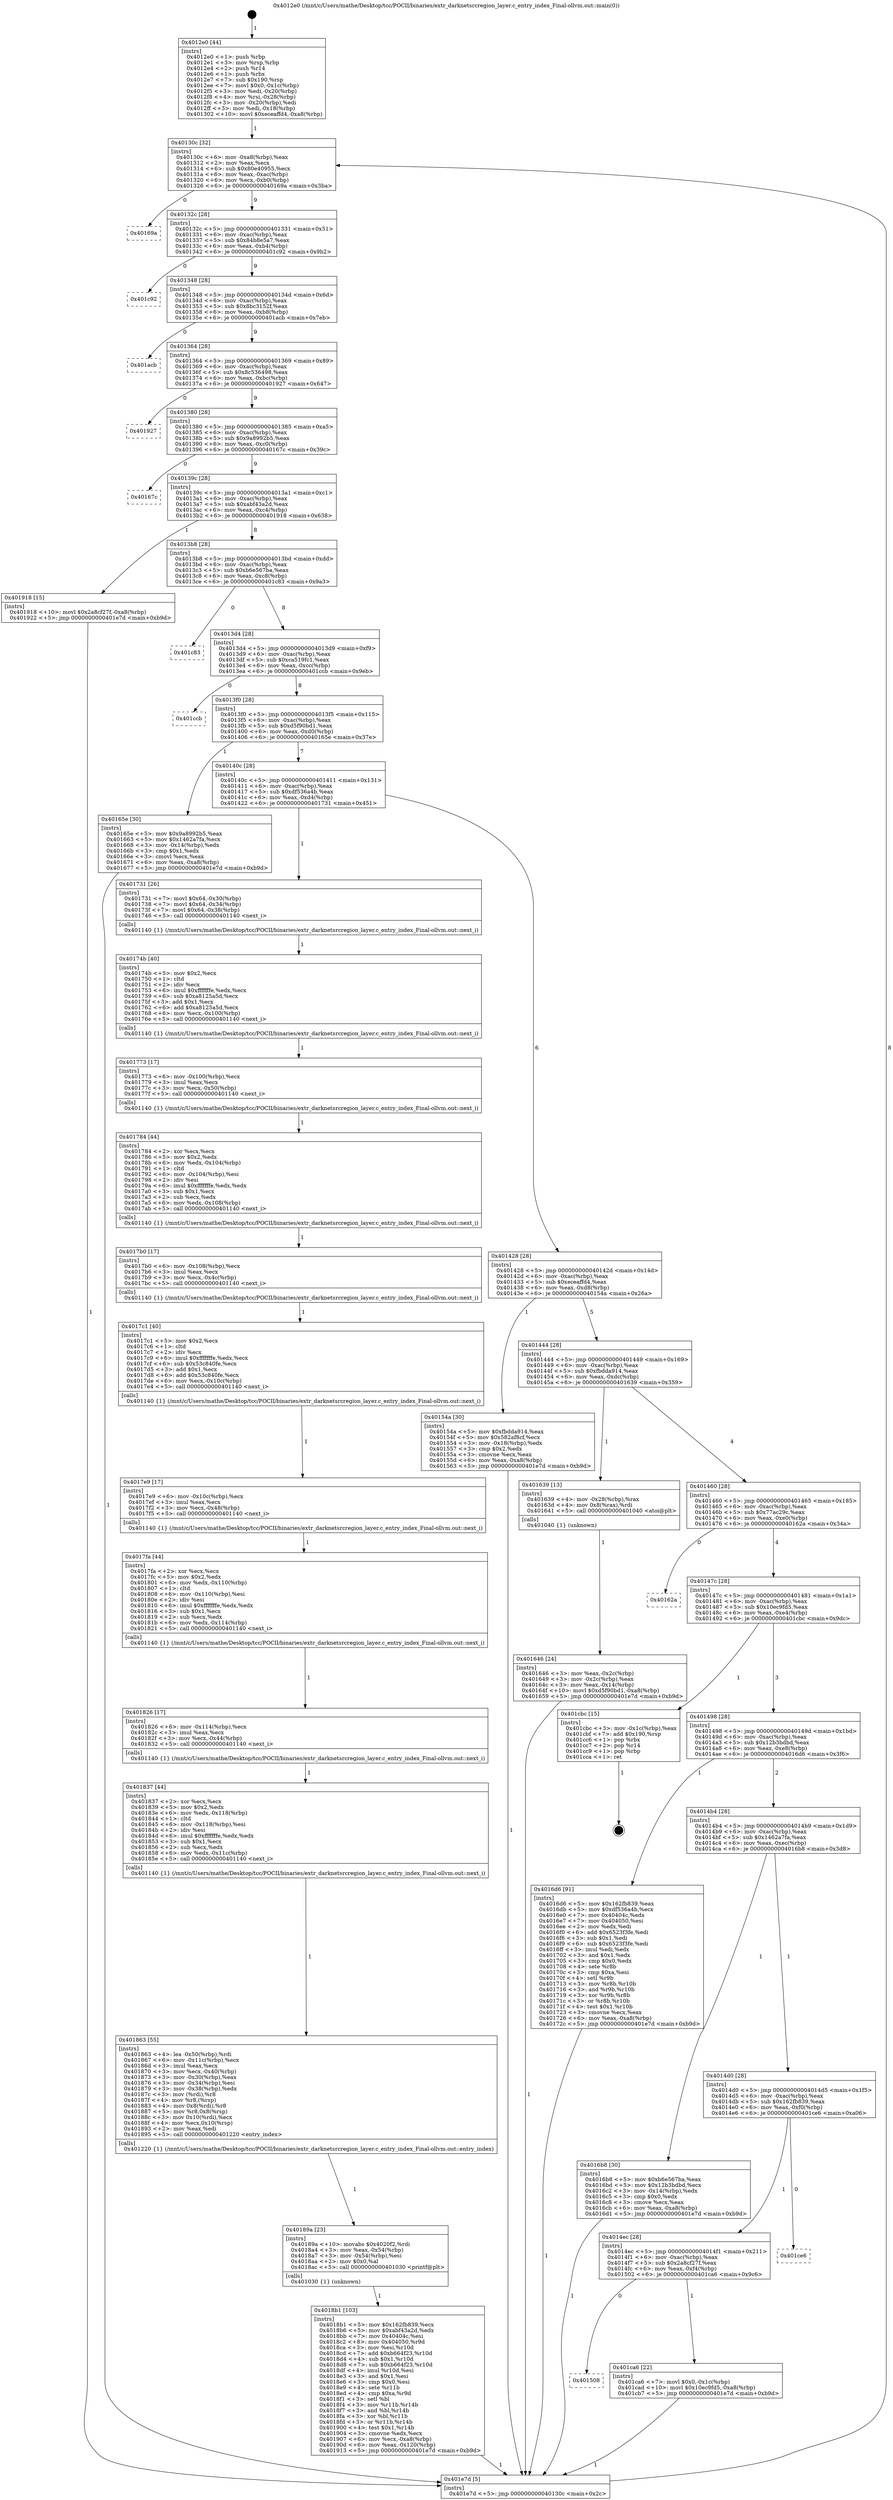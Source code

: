 digraph "0x4012e0" {
  label = "0x4012e0 (/mnt/c/Users/mathe/Desktop/tcc/POCII/binaries/extr_darknetsrcregion_layer.c_entry_index_Final-ollvm.out::main(0))"
  labelloc = "t"
  node[shape=record]

  Entry [label="",width=0.3,height=0.3,shape=circle,fillcolor=black,style=filled]
  "0x40130c" [label="{
     0x40130c [32]\l
     | [instrs]\l
     &nbsp;&nbsp;0x40130c \<+6\>: mov -0xa8(%rbp),%eax\l
     &nbsp;&nbsp;0x401312 \<+2\>: mov %eax,%ecx\l
     &nbsp;&nbsp;0x401314 \<+6\>: sub $0x80e40955,%ecx\l
     &nbsp;&nbsp;0x40131a \<+6\>: mov %eax,-0xac(%rbp)\l
     &nbsp;&nbsp;0x401320 \<+6\>: mov %ecx,-0xb0(%rbp)\l
     &nbsp;&nbsp;0x401326 \<+6\>: je 000000000040169a \<main+0x3ba\>\l
  }"]
  "0x40169a" [label="{
     0x40169a\l
  }", style=dashed]
  "0x40132c" [label="{
     0x40132c [28]\l
     | [instrs]\l
     &nbsp;&nbsp;0x40132c \<+5\>: jmp 0000000000401331 \<main+0x51\>\l
     &nbsp;&nbsp;0x401331 \<+6\>: mov -0xac(%rbp),%eax\l
     &nbsp;&nbsp;0x401337 \<+5\>: sub $0x84b8e5a7,%eax\l
     &nbsp;&nbsp;0x40133c \<+6\>: mov %eax,-0xb4(%rbp)\l
     &nbsp;&nbsp;0x401342 \<+6\>: je 0000000000401c92 \<main+0x9b2\>\l
  }"]
  Exit [label="",width=0.3,height=0.3,shape=circle,fillcolor=black,style=filled,peripheries=2]
  "0x401c92" [label="{
     0x401c92\l
  }", style=dashed]
  "0x401348" [label="{
     0x401348 [28]\l
     | [instrs]\l
     &nbsp;&nbsp;0x401348 \<+5\>: jmp 000000000040134d \<main+0x6d\>\l
     &nbsp;&nbsp;0x40134d \<+6\>: mov -0xac(%rbp),%eax\l
     &nbsp;&nbsp;0x401353 \<+5\>: sub $0x8bc3152f,%eax\l
     &nbsp;&nbsp;0x401358 \<+6\>: mov %eax,-0xb8(%rbp)\l
     &nbsp;&nbsp;0x40135e \<+6\>: je 0000000000401acb \<main+0x7eb\>\l
  }"]
  "0x401508" [label="{
     0x401508\l
  }", style=dashed]
  "0x401acb" [label="{
     0x401acb\l
  }", style=dashed]
  "0x401364" [label="{
     0x401364 [28]\l
     | [instrs]\l
     &nbsp;&nbsp;0x401364 \<+5\>: jmp 0000000000401369 \<main+0x89\>\l
     &nbsp;&nbsp;0x401369 \<+6\>: mov -0xac(%rbp),%eax\l
     &nbsp;&nbsp;0x40136f \<+5\>: sub $0x8c536498,%eax\l
     &nbsp;&nbsp;0x401374 \<+6\>: mov %eax,-0xbc(%rbp)\l
     &nbsp;&nbsp;0x40137a \<+6\>: je 0000000000401927 \<main+0x647\>\l
  }"]
  "0x401ca6" [label="{
     0x401ca6 [22]\l
     | [instrs]\l
     &nbsp;&nbsp;0x401ca6 \<+7\>: movl $0x0,-0x1c(%rbp)\l
     &nbsp;&nbsp;0x401cad \<+10\>: movl $0x10ec9fd5,-0xa8(%rbp)\l
     &nbsp;&nbsp;0x401cb7 \<+5\>: jmp 0000000000401e7d \<main+0xb9d\>\l
  }"]
  "0x401927" [label="{
     0x401927\l
  }", style=dashed]
  "0x401380" [label="{
     0x401380 [28]\l
     | [instrs]\l
     &nbsp;&nbsp;0x401380 \<+5\>: jmp 0000000000401385 \<main+0xa5\>\l
     &nbsp;&nbsp;0x401385 \<+6\>: mov -0xac(%rbp),%eax\l
     &nbsp;&nbsp;0x40138b \<+5\>: sub $0x9a8992b5,%eax\l
     &nbsp;&nbsp;0x401390 \<+6\>: mov %eax,-0xc0(%rbp)\l
     &nbsp;&nbsp;0x401396 \<+6\>: je 000000000040167c \<main+0x39c\>\l
  }"]
  "0x4014ec" [label="{
     0x4014ec [28]\l
     | [instrs]\l
     &nbsp;&nbsp;0x4014ec \<+5\>: jmp 00000000004014f1 \<main+0x211\>\l
     &nbsp;&nbsp;0x4014f1 \<+6\>: mov -0xac(%rbp),%eax\l
     &nbsp;&nbsp;0x4014f7 \<+5\>: sub $0x2a8cf27f,%eax\l
     &nbsp;&nbsp;0x4014fc \<+6\>: mov %eax,-0xf4(%rbp)\l
     &nbsp;&nbsp;0x401502 \<+6\>: je 0000000000401ca6 \<main+0x9c6\>\l
  }"]
  "0x40167c" [label="{
     0x40167c\l
  }", style=dashed]
  "0x40139c" [label="{
     0x40139c [28]\l
     | [instrs]\l
     &nbsp;&nbsp;0x40139c \<+5\>: jmp 00000000004013a1 \<main+0xc1\>\l
     &nbsp;&nbsp;0x4013a1 \<+6\>: mov -0xac(%rbp),%eax\l
     &nbsp;&nbsp;0x4013a7 \<+5\>: sub $0xabf43a2d,%eax\l
     &nbsp;&nbsp;0x4013ac \<+6\>: mov %eax,-0xc4(%rbp)\l
     &nbsp;&nbsp;0x4013b2 \<+6\>: je 0000000000401918 \<main+0x638\>\l
  }"]
  "0x401ce6" [label="{
     0x401ce6\l
  }", style=dashed]
  "0x401918" [label="{
     0x401918 [15]\l
     | [instrs]\l
     &nbsp;&nbsp;0x401918 \<+10\>: movl $0x2a8cf27f,-0xa8(%rbp)\l
     &nbsp;&nbsp;0x401922 \<+5\>: jmp 0000000000401e7d \<main+0xb9d\>\l
  }"]
  "0x4013b8" [label="{
     0x4013b8 [28]\l
     | [instrs]\l
     &nbsp;&nbsp;0x4013b8 \<+5\>: jmp 00000000004013bd \<main+0xdd\>\l
     &nbsp;&nbsp;0x4013bd \<+6\>: mov -0xac(%rbp),%eax\l
     &nbsp;&nbsp;0x4013c3 \<+5\>: sub $0xb6e567ba,%eax\l
     &nbsp;&nbsp;0x4013c8 \<+6\>: mov %eax,-0xc8(%rbp)\l
     &nbsp;&nbsp;0x4013ce \<+6\>: je 0000000000401c83 \<main+0x9a3\>\l
  }"]
  "0x4018b1" [label="{
     0x4018b1 [103]\l
     | [instrs]\l
     &nbsp;&nbsp;0x4018b1 \<+5\>: mov $0x162fb839,%ecx\l
     &nbsp;&nbsp;0x4018b6 \<+5\>: mov $0xabf43a2d,%edx\l
     &nbsp;&nbsp;0x4018bb \<+7\>: mov 0x40404c,%esi\l
     &nbsp;&nbsp;0x4018c2 \<+8\>: mov 0x404050,%r9d\l
     &nbsp;&nbsp;0x4018ca \<+3\>: mov %esi,%r10d\l
     &nbsp;&nbsp;0x4018cd \<+7\>: add $0xb664f23,%r10d\l
     &nbsp;&nbsp;0x4018d4 \<+4\>: sub $0x1,%r10d\l
     &nbsp;&nbsp;0x4018d8 \<+7\>: sub $0xb664f23,%r10d\l
     &nbsp;&nbsp;0x4018df \<+4\>: imul %r10d,%esi\l
     &nbsp;&nbsp;0x4018e3 \<+3\>: and $0x1,%esi\l
     &nbsp;&nbsp;0x4018e6 \<+3\>: cmp $0x0,%esi\l
     &nbsp;&nbsp;0x4018e9 \<+4\>: sete %r11b\l
     &nbsp;&nbsp;0x4018ed \<+4\>: cmp $0xa,%r9d\l
     &nbsp;&nbsp;0x4018f1 \<+3\>: setl %bl\l
     &nbsp;&nbsp;0x4018f4 \<+3\>: mov %r11b,%r14b\l
     &nbsp;&nbsp;0x4018f7 \<+3\>: and %bl,%r14b\l
     &nbsp;&nbsp;0x4018fa \<+3\>: xor %bl,%r11b\l
     &nbsp;&nbsp;0x4018fd \<+3\>: or %r11b,%r14b\l
     &nbsp;&nbsp;0x401900 \<+4\>: test $0x1,%r14b\l
     &nbsp;&nbsp;0x401904 \<+3\>: cmovne %edx,%ecx\l
     &nbsp;&nbsp;0x401907 \<+6\>: mov %ecx,-0xa8(%rbp)\l
     &nbsp;&nbsp;0x40190d \<+6\>: mov %eax,-0x120(%rbp)\l
     &nbsp;&nbsp;0x401913 \<+5\>: jmp 0000000000401e7d \<main+0xb9d\>\l
  }"]
  "0x401c83" [label="{
     0x401c83\l
  }", style=dashed]
  "0x4013d4" [label="{
     0x4013d4 [28]\l
     | [instrs]\l
     &nbsp;&nbsp;0x4013d4 \<+5\>: jmp 00000000004013d9 \<main+0xf9\>\l
     &nbsp;&nbsp;0x4013d9 \<+6\>: mov -0xac(%rbp),%eax\l
     &nbsp;&nbsp;0x4013df \<+5\>: sub $0xca519fc1,%eax\l
     &nbsp;&nbsp;0x4013e4 \<+6\>: mov %eax,-0xcc(%rbp)\l
     &nbsp;&nbsp;0x4013ea \<+6\>: je 0000000000401ccb \<main+0x9eb\>\l
  }"]
  "0x40189a" [label="{
     0x40189a [23]\l
     | [instrs]\l
     &nbsp;&nbsp;0x40189a \<+10\>: movabs $0x4020f2,%rdi\l
     &nbsp;&nbsp;0x4018a4 \<+3\>: mov %eax,-0x54(%rbp)\l
     &nbsp;&nbsp;0x4018a7 \<+3\>: mov -0x54(%rbp),%esi\l
     &nbsp;&nbsp;0x4018aa \<+2\>: mov $0x0,%al\l
     &nbsp;&nbsp;0x4018ac \<+5\>: call 0000000000401030 \<printf@plt\>\l
     | [calls]\l
     &nbsp;&nbsp;0x401030 \{1\} (unknown)\l
  }"]
  "0x401ccb" [label="{
     0x401ccb\l
  }", style=dashed]
  "0x4013f0" [label="{
     0x4013f0 [28]\l
     | [instrs]\l
     &nbsp;&nbsp;0x4013f0 \<+5\>: jmp 00000000004013f5 \<main+0x115\>\l
     &nbsp;&nbsp;0x4013f5 \<+6\>: mov -0xac(%rbp),%eax\l
     &nbsp;&nbsp;0x4013fb \<+5\>: sub $0xd5f90bd1,%eax\l
     &nbsp;&nbsp;0x401400 \<+6\>: mov %eax,-0xd0(%rbp)\l
     &nbsp;&nbsp;0x401406 \<+6\>: je 000000000040165e \<main+0x37e\>\l
  }"]
  "0x401863" [label="{
     0x401863 [55]\l
     | [instrs]\l
     &nbsp;&nbsp;0x401863 \<+4\>: lea -0x50(%rbp),%rdi\l
     &nbsp;&nbsp;0x401867 \<+6\>: mov -0x11c(%rbp),%ecx\l
     &nbsp;&nbsp;0x40186d \<+3\>: imul %eax,%ecx\l
     &nbsp;&nbsp;0x401870 \<+3\>: mov %ecx,-0x40(%rbp)\l
     &nbsp;&nbsp;0x401873 \<+3\>: mov -0x30(%rbp),%eax\l
     &nbsp;&nbsp;0x401876 \<+3\>: mov -0x34(%rbp),%esi\l
     &nbsp;&nbsp;0x401879 \<+3\>: mov -0x38(%rbp),%edx\l
     &nbsp;&nbsp;0x40187c \<+3\>: mov (%rdi),%r8\l
     &nbsp;&nbsp;0x40187f \<+4\>: mov %r8,(%rsp)\l
     &nbsp;&nbsp;0x401883 \<+4\>: mov 0x8(%rdi),%r8\l
     &nbsp;&nbsp;0x401887 \<+5\>: mov %r8,0x8(%rsp)\l
     &nbsp;&nbsp;0x40188c \<+3\>: mov 0x10(%rdi),%ecx\l
     &nbsp;&nbsp;0x40188f \<+4\>: mov %ecx,0x10(%rsp)\l
     &nbsp;&nbsp;0x401893 \<+2\>: mov %eax,%edi\l
     &nbsp;&nbsp;0x401895 \<+5\>: call 0000000000401220 \<entry_index\>\l
     | [calls]\l
     &nbsp;&nbsp;0x401220 \{1\} (/mnt/c/Users/mathe/Desktop/tcc/POCII/binaries/extr_darknetsrcregion_layer.c_entry_index_Final-ollvm.out::entry_index)\l
  }"]
  "0x40165e" [label="{
     0x40165e [30]\l
     | [instrs]\l
     &nbsp;&nbsp;0x40165e \<+5\>: mov $0x9a8992b5,%eax\l
     &nbsp;&nbsp;0x401663 \<+5\>: mov $0x1462a7fa,%ecx\l
     &nbsp;&nbsp;0x401668 \<+3\>: mov -0x14(%rbp),%edx\l
     &nbsp;&nbsp;0x40166b \<+3\>: cmp $0x1,%edx\l
     &nbsp;&nbsp;0x40166e \<+3\>: cmovl %ecx,%eax\l
     &nbsp;&nbsp;0x401671 \<+6\>: mov %eax,-0xa8(%rbp)\l
     &nbsp;&nbsp;0x401677 \<+5\>: jmp 0000000000401e7d \<main+0xb9d\>\l
  }"]
  "0x40140c" [label="{
     0x40140c [28]\l
     | [instrs]\l
     &nbsp;&nbsp;0x40140c \<+5\>: jmp 0000000000401411 \<main+0x131\>\l
     &nbsp;&nbsp;0x401411 \<+6\>: mov -0xac(%rbp),%eax\l
     &nbsp;&nbsp;0x401417 \<+5\>: sub $0xdf536a4b,%eax\l
     &nbsp;&nbsp;0x40141c \<+6\>: mov %eax,-0xd4(%rbp)\l
     &nbsp;&nbsp;0x401422 \<+6\>: je 0000000000401731 \<main+0x451\>\l
  }"]
  "0x401837" [label="{
     0x401837 [44]\l
     | [instrs]\l
     &nbsp;&nbsp;0x401837 \<+2\>: xor %ecx,%ecx\l
     &nbsp;&nbsp;0x401839 \<+5\>: mov $0x2,%edx\l
     &nbsp;&nbsp;0x40183e \<+6\>: mov %edx,-0x118(%rbp)\l
     &nbsp;&nbsp;0x401844 \<+1\>: cltd\l
     &nbsp;&nbsp;0x401845 \<+6\>: mov -0x118(%rbp),%esi\l
     &nbsp;&nbsp;0x40184b \<+2\>: idiv %esi\l
     &nbsp;&nbsp;0x40184d \<+6\>: imul $0xfffffffe,%edx,%edx\l
     &nbsp;&nbsp;0x401853 \<+3\>: sub $0x1,%ecx\l
     &nbsp;&nbsp;0x401856 \<+2\>: sub %ecx,%edx\l
     &nbsp;&nbsp;0x401858 \<+6\>: mov %edx,-0x11c(%rbp)\l
     &nbsp;&nbsp;0x40185e \<+5\>: call 0000000000401140 \<next_i\>\l
     | [calls]\l
     &nbsp;&nbsp;0x401140 \{1\} (/mnt/c/Users/mathe/Desktop/tcc/POCII/binaries/extr_darknetsrcregion_layer.c_entry_index_Final-ollvm.out::next_i)\l
  }"]
  "0x401731" [label="{
     0x401731 [26]\l
     | [instrs]\l
     &nbsp;&nbsp;0x401731 \<+7\>: movl $0x64,-0x30(%rbp)\l
     &nbsp;&nbsp;0x401738 \<+7\>: movl $0x64,-0x34(%rbp)\l
     &nbsp;&nbsp;0x40173f \<+7\>: movl $0x64,-0x38(%rbp)\l
     &nbsp;&nbsp;0x401746 \<+5\>: call 0000000000401140 \<next_i\>\l
     | [calls]\l
     &nbsp;&nbsp;0x401140 \{1\} (/mnt/c/Users/mathe/Desktop/tcc/POCII/binaries/extr_darknetsrcregion_layer.c_entry_index_Final-ollvm.out::next_i)\l
  }"]
  "0x401428" [label="{
     0x401428 [28]\l
     | [instrs]\l
     &nbsp;&nbsp;0x401428 \<+5\>: jmp 000000000040142d \<main+0x14d\>\l
     &nbsp;&nbsp;0x40142d \<+6\>: mov -0xac(%rbp),%eax\l
     &nbsp;&nbsp;0x401433 \<+5\>: sub $0xeceaffd4,%eax\l
     &nbsp;&nbsp;0x401438 \<+6\>: mov %eax,-0xd8(%rbp)\l
     &nbsp;&nbsp;0x40143e \<+6\>: je 000000000040154a \<main+0x26a\>\l
  }"]
  "0x401826" [label="{
     0x401826 [17]\l
     | [instrs]\l
     &nbsp;&nbsp;0x401826 \<+6\>: mov -0x114(%rbp),%ecx\l
     &nbsp;&nbsp;0x40182c \<+3\>: imul %eax,%ecx\l
     &nbsp;&nbsp;0x40182f \<+3\>: mov %ecx,-0x44(%rbp)\l
     &nbsp;&nbsp;0x401832 \<+5\>: call 0000000000401140 \<next_i\>\l
     | [calls]\l
     &nbsp;&nbsp;0x401140 \{1\} (/mnt/c/Users/mathe/Desktop/tcc/POCII/binaries/extr_darknetsrcregion_layer.c_entry_index_Final-ollvm.out::next_i)\l
  }"]
  "0x40154a" [label="{
     0x40154a [30]\l
     | [instrs]\l
     &nbsp;&nbsp;0x40154a \<+5\>: mov $0xfbdda914,%eax\l
     &nbsp;&nbsp;0x40154f \<+5\>: mov $0x582af8cf,%ecx\l
     &nbsp;&nbsp;0x401554 \<+3\>: mov -0x18(%rbp),%edx\l
     &nbsp;&nbsp;0x401557 \<+3\>: cmp $0x2,%edx\l
     &nbsp;&nbsp;0x40155a \<+3\>: cmovne %ecx,%eax\l
     &nbsp;&nbsp;0x40155d \<+6\>: mov %eax,-0xa8(%rbp)\l
     &nbsp;&nbsp;0x401563 \<+5\>: jmp 0000000000401e7d \<main+0xb9d\>\l
  }"]
  "0x401444" [label="{
     0x401444 [28]\l
     | [instrs]\l
     &nbsp;&nbsp;0x401444 \<+5\>: jmp 0000000000401449 \<main+0x169\>\l
     &nbsp;&nbsp;0x401449 \<+6\>: mov -0xac(%rbp),%eax\l
     &nbsp;&nbsp;0x40144f \<+5\>: sub $0xfbdda914,%eax\l
     &nbsp;&nbsp;0x401454 \<+6\>: mov %eax,-0xdc(%rbp)\l
     &nbsp;&nbsp;0x40145a \<+6\>: je 0000000000401639 \<main+0x359\>\l
  }"]
  "0x401e7d" [label="{
     0x401e7d [5]\l
     | [instrs]\l
     &nbsp;&nbsp;0x401e7d \<+5\>: jmp 000000000040130c \<main+0x2c\>\l
  }"]
  "0x4012e0" [label="{
     0x4012e0 [44]\l
     | [instrs]\l
     &nbsp;&nbsp;0x4012e0 \<+1\>: push %rbp\l
     &nbsp;&nbsp;0x4012e1 \<+3\>: mov %rsp,%rbp\l
     &nbsp;&nbsp;0x4012e4 \<+2\>: push %r14\l
     &nbsp;&nbsp;0x4012e6 \<+1\>: push %rbx\l
     &nbsp;&nbsp;0x4012e7 \<+7\>: sub $0x190,%rsp\l
     &nbsp;&nbsp;0x4012ee \<+7\>: movl $0x0,-0x1c(%rbp)\l
     &nbsp;&nbsp;0x4012f5 \<+3\>: mov %edi,-0x20(%rbp)\l
     &nbsp;&nbsp;0x4012f8 \<+4\>: mov %rsi,-0x28(%rbp)\l
     &nbsp;&nbsp;0x4012fc \<+3\>: mov -0x20(%rbp),%edi\l
     &nbsp;&nbsp;0x4012ff \<+3\>: mov %edi,-0x18(%rbp)\l
     &nbsp;&nbsp;0x401302 \<+10\>: movl $0xeceaffd4,-0xa8(%rbp)\l
  }"]
  "0x4017fa" [label="{
     0x4017fa [44]\l
     | [instrs]\l
     &nbsp;&nbsp;0x4017fa \<+2\>: xor %ecx,%ecx\l
     &nbsp;&nbsp;0x4017fc \<+5\>: mov $0x2,%edx\l
     &nbsp;&nbsp;0x401801 \<+6\>: mov %edx,-0x110(%rbp)\l
     &nbsp;&nbsp;0x401807 \<+1\>: cltd\l
     &nbsp;&nbsp;0x401808 \<+6\>: mov -0x110(%rbp),%esi\l
     &nbsp;&nbsp;0x40180e \<+2\>: idiv %esi\l
     &nbsp;&nbsp;0x401810 \<+6\>: imul $0xfffffffe,%edx,%edx\l
     &nbsp;&nbsp;0x401816 \<+3\>: sub $0x1,%ecx\l
     &nbsp;&nbsp;0x401819 \<+2\>: sub %ecx,%edx\l
     &nbsp;&nbsp;0x40181b \<+6\>: mov %edx,-0x114(%rbp)\l
     &nbsp;&nbsp;0x401821 \<+5\>: call 0000000000401140 \<next_i\>\l
     | [calls]\l
     &nbsp;&nbsp;0x401140 \{1\} (/mnt/c/Users/mathe/Desktop/tcc/POCII/binaries/extr_darknetsrcregion_layer.c_entry_index_Final-ollvm.out::next_i)\l
  }"]
  "0x401639" [label="{
     0x401639 [13]\l
     | [instrs]\l
     &nbsp;&nbsp;0x401639 \<+4\>: mov -0x28(%rbp),%rax\l
     &nbsp;&nbsp;0x40163d \<+4\>: mov 0x8(%rax),%rdi\l
     &nbsp;&nbsp;0x401641 \<+5\>: call 0000000000401040 \<atoi@plt\>\l
     | [calls]\l
     &nbsp;&nbsp;0x401040 \{1\} (unknown)\l
  }"]
  "0x401460" [label="{
     0x401460 [28]\l
     | [instrs]\l
     &nbsp;&nbsp;0x401460 \<+5\>: jmp 0000000000401465 \<main+0x185\>\l
     &nbsp;&nbsp;0x401465 \<+6\>: mov -0xac(%rbp),%eax\l
     &nbsp;&nbsp;0x40146b \<+5\>: sub $0x77ac29c,%eax\l
     &nbsp;&nbsp;0x401470 \<+6\>: mov %eax,-0xe0(%rbp)\l
     &nbsp;&nbsp;0x401476 \<+6\>: je 000000000040162a \<main+0x34a\>\l
  }"]
  "0x401646" [label="{
     0x401646 [24]\l
     | [instrs]\l
     &nbsp;&nbsp;0x401646 \<+3\>: mov %eax,-0x2c(%rbp)\l
     &nbsp;&nbsp;0x401649 \<+3\>: mov -0x2c(%rbp),%eax\l
     &nbsp;&nbsp;0x40164c \<+3\>: mov %eax,-0x14(%rbp)\l
     &nbsp;&nbsp;0x40164f \<+10\>: movl $0xd5f90bd1,-0xa8(%rbp)\l
     &nbsp;&nbsp;0x401659 \<+5\>: jmp 0000000000401e7d \<main+0xb9d\>\l
  }"]
  "0x4017e9" [label="{
     0x4017e9 [17]\l
     | [instrs]\l
     &nbsp;&nbsp;0x4017e9 \<+6\>: mov -0x10c(%rbp),%ecx\l
     &nbsp;&nbsp;0x4017ef \<+3\>: imul %eax,%ecx\l
     &nbsp;&nbsp;0x4017f2 \<+3\>: mov %ecx,-0x48(%rbp)\l
     &nbsp;&nbsp;0x4017f5 \<+5\>: call 0000000000401140 \<next_i\>\l
     | [calls]\l
     &nbsp;&nbsp;0x401140 \{1\} (/mnt/c/Users/mathe/Desktop/tcc/POCII/binaries/extr_darknetsrcregion_layer.c_entry_index_Final-ollvm.out::next_i)\l
  }"]
  "0x40162a" [label="{
     0x40162a\l
  }", style=dashed]
  "0x40147c" [label="{
     0x40147c [28]\l
     | [instrs]\l
     &nbsp;&nbsp;0x40147c \<+5\>: jmp 0000000000401481 \<main+0x1a1\>\l
     &nbsp;&nbsp;0x401481 \<+6\>: mov -0xac(%rbp),%eax\l
     &nbsp;&nbsp;0x401487 \<+5\>: sub $0x10ec9fd5,%eax\l
     &nbsp;&nbsp;0x40148c \<+6\>: mov %eax,-0xe4(%rbp)\l
     &nbsp;&nbsp;0x401492 \<+6\>: je 0000000000401cbc \<main+0x9dc\>\l
  }"]
  "0x4017c1" [label="{
     0x4017c1 [40]\l
     | [instrs]\l
     &nbsp;&nbsp;0x4017c1 \<+5\>: mov $0x2,%ecx\l
     &nbsp;&nbsp;0x4017c6 \<+1\>: cltd\l
     &nbsp;&nbsp;0x4017c7 \<+2\>: idiv %ecx\l
     &nbsp;&nbsp;0x4017c9 \<+6\>: imul $0xfffffffe,%edx,%ecx\l
     &nbsp;&nbsp;0x4017cf \<+6\>: sub $0x53c840fe,%ecx\l
     &nbsp;&nbsp;0x4017d5 \<+3\>: add $0x1,%ecx\l
     &nbsp;&nbsp;0x4017d8 \<+6\>: add $0x53c840fe,%ecx\l
     &nbsp;&nbsp;0x4017de \<+6\>: mov %ecx,-0x10c(%rbp)\l
     &nbsp;&nbsp;0x4017e4 \<+5\>: call 0000000000401140 \<next_i\>\l
     | [calls]\l
     &nbsp;&nbsp;0x401140 \{1\} (/mnt/c/Users/mathe/Desktop/tcc/POCII/binaries/extr_darknetsrcregion_layer.c_entry_index_Final-ollvm.out::next_i)\l
  }"]
  "0x401cbc" [label="{
     0x401cbc [15]\l
     | [instrs]\l
     &nbsp;&nbsp;0x401cbc \<+3\>: mov -0x1c(%rbp),%eax\l
     &nbsp;&nbsp;0x401cbf \<+7\>: add $0x190,%rsp\l
     &nbsp;&nbsp;0x401cc6 \<+1\>: pop %rbx\l
     &nbsp;&nbsp;0x401cc7 \<+2\>: pop %r14\l
     &nbsp;&nbsp;0x401cc9 \<+1\>: pop %rbp\l
     &nbsp;&nbsp;0x401cca \<+1\>: ret\l
  }"]
  "0x401498" [label="{
     0x401498 [28]\l
     | [instrs]\l
     &nbsp;&nbsp;0x401498 \<+5\>: jmp 000000000040149d \<main+0x1bd\>\l
     &nbsp;&nbsp;0x40149d \<+6\>: mov -0xac(%rbp),%eax\l
     &nbsp;&nbsp;0x4014a3 \<+5\>: sub $0x12b3bdbd,%eax\l
     &nbsp;&nbsp;0x4014a8 \<+6\>: mov %eax,-0xe8(%rbp)\l
     &nbsp;&nbsp;0x4014ae \<+6\>: je 00000000004016d6 \<main+0x3f6\>\l
  }"]
  "0x4017b0" [label="{
     0x4017b0 [17]\l
     | [instrs]\l
     &nbsp;&nbsp;0x4017b0 \<+6\>: mov -0x108(%rbp),%ecx\l
     &nbsp;&nbsp;0x4017b6 \<+3\>: imul %eax,%ecx\l
     &nbsp;&nbsp;0x4017b9 \<+3\>: mov %ecx,-0x4c(%rbp)\l
     &nbsp;&nbsp;0x4017bc \<+5\>: call 0000000000401140 \<next_i\>\l
     | [calls]\l
     &nbsp;&nbsp;0x401140 \{1\} (/mnt/c/Users/mathe/Desktop/tcc/POCII/binaries/extr_darknetsrcregion_layer.c_entry_index_Final-ollvm.out::next_i)\l
  }"]
  "0x4016d6" [label="{
     0x4016d6 [91]\l
     | [instrs]\l
     &nbsp;&nbsp;0x4016d6 \<+5\>: mov $0x162fb839,%eax\l
     &nbsp;&nbsp;0x4016db \<+5\>: mov $0xdf536a4b,%ecx\l
     &nbsp;&nbsp;0x4016e0 \<+7\>: mov 0x40404c,%edx\l
     &nbsp;&nbsp;0x4016e7 \<+7\>: mov 0x404050,%esi\l
     &nbsp;&nbsp;0x4016ee \<+2\>: mov %edx,%edi\l
     &nbsp;&nbsp;0x4016f0 \<+6\>: add $0x6523f3fe,%edi\l
     &nbsp;&nbsp;0x4016f6 \<+3\>: sub $0x1,%edi\l
     &nbsp;&nbsp;0x4016f9 \<+6\>: sub $0x6523f3fe,%edi\l
     &nbsp;&nbsp;0x4016ff \<+3\>: imul %edi,%edx\l
     &nbsp;&nbsp;0x401702 \<+3\>: and $0x1,%edx\l
     &nbsp;&nbsp;0x401705 \<+3\>: cmp $0x0,%edx\l
     &nbsp;&nbsp;0x401708 \<+4\>: sete %r8b\l
     &nbsp;&nbsp;0x40170c \<+3\>: cmp $0xa,%esi\l
     &nbsp;&nbsp;0x40170f \<+4\>: setl %r9b\l
     &nbsp;&nbsp;0x401713 \<+3\>: mov %r8b,%r10b\l
     &nbsp;&nbsp;0x401716 \<+3\>: and %r9b,%r10b\l
     &nbsp;&nbsp;0x401719 \<+3\>: xor %r9b,%r8b\l
     &nbsp;&nbsp;0x40171c \<+3\>: or %r8b,%r10b\l
     &nbsp;&nbsp;0x40171f \<+4\>: test $0x1,%r10b\l
     &nbsp;&nbsp;0x401723 \<+3\>: cmovne %ecx,%eax\l
     &nbsp;&nbsp;0x401726 \<+6\>: mov %eax,-0xa8(%rbp)\l
     &nbsp;&nbsp;0x40172c \<+5\>: jmp 0000000000401e7d \<main+0xb9d\>\l
  }"]
  "0x4014b4" [label="{
     0x4014b4 [28]\l
     | [instrs]\l
     &nbsp;&nbsp;0x4014b4 \<+5\>: jmp 00000000004014b9 \<main+0x1d9\>\l
     &nbsp;&nbsp;0x4014b9 \<+6\>: mov -0xac(%rbp),%eax\l
     &nbsp;&nbsp;0x4014bf \<+5\>: sub $0x1462a7fa,%eax\l
     &nbsp;&nbsp;0x4014c4 \<+6\>: mov %eax,-0xec(%rbp)\l
     &nbsp;&nbsp;0x4014ca \<+6\>: je 00000000004016b8 \<main+0x3d8\>\l
  }"]
  "0x401784" [label="{
     0x401784 [44]\l
     | [instrs]\l
     &nbsp;&nbsp;0x401784 \<+2\>: xor %ecx,%ecx\l
     &nbsp;&nbsp;0x401786 \<+5\>: mov $0x2,%edx\l
     &nbsp;&nbsp;0x40178b \<+6\>: mov %edx,-0x104(%rbp)\l
     &nbsp;&nbsp;0x401791 \<+1\>: cltd\l
     &nbsp;&nbsp;0x401792 \<+6\>: mov -0x104(%rbp),%esi\l
     &nbsp;&nbsp;0x401798 \<+2\>: idiv %esi\l
     &nbsp;&nbsp;0x40179a \<+6\>: imul $0xfffffffe,%edx,%edx\l
     &nbsp;&nbsp;0x4017a0 \<+3\>: sub $0x1,%ecx\l
     &nbsp;&nbsp;0x4017a3 \<+2\>: sub %ecx,%edx\l
     &nbsp;&nbsp;0x4017a5 \<+6\>: mov %edx,-0x108(%rbp)\l
     &nbsp;&nbsp;0x4017ab \<+5\>: call 0000000000401140 \<next_i\>\l
     | [calls]\l
     &nbsp;&nbsp;0x401140 \{1\} (/mnt/c/Users/mathe/Desktop/tcc/POCII/binaries/extr_darknetsrcregion_layer.c_entry_index_Final-ollvm.out::next_i)\l
  }"]
  "0x4016b8" [label="{
     0x4016b8 [30]\l
     | [instrs]\l
     &nbsp;&nbsp;0x4016b8 \<+5\>: mov $0xb6e567ba,%eax\l
     &nbsp;&nbsp;0x4016bd \<+5\>: mov $0x12b3bdbd,%ecx\l
     &nbsp;&nbsp;0x4016c2 \<+3\>: mov -0x14(%rbp),%edx\l
     &nbsp;&nbsp;0x4016c5 \<+3\>: cmp $0x0,%edx\l
     &nbsp;&nbsp;0x4016c8 \<+3\>: cmove %ecx,%eax\l
     &nbsp;&nbsp;0x4016cb \<+6\>: mov %eax,-0xa8(%rbp)\l
     &nbsp;&nbsp;0x4016d1 \<+5\>: jmp 0000000000401e7d \<main+0xb9d\>\l
  }"]
  "0x4014d0" [label="{
     0x4014d0 [28]\l
     | [instrs]\l
     &nbsp;&nbsp;0x4014d0 \<+5\>: jmp 00000000004014d5 \<main+0x1f5\>\l
     &nbsp;&nbsp;0x4014d5 \<+6\>: mov -0xac(%rbp),%eax\l
     &nbsp;&nbsp;0x4014db \<+5\>: sub $0x162fb839,%eax\l
     &nbsp;&nbsp;0x4014e0 \<+6\>: mov %eax,-0xf0(%rbp)\l
     &nbsp;&nbsp;0x4014e6 \<+6\>: je 0000000000401ce6 \<main+0xa06\>\l
  }"]
  "0x40174b" [label="{
     0x40174b [40]\l
     | [instrs]\l
     &nbsp;&nbsp;0x40174b \<+5\>: mov $0x2,%ecx\l
     &nbsp;&nbsp;0x401750 \<+1\>: cltd\l
     &nbsp;&nbsp;0x401751 \<+2\>: idiv %ecx\l
     &nbsp;&nbsp;0x401753 \<+6\>: imul $0xfffffffe,%edx,%ecx\l
     &nbsp;&nbsp;0x401759 \<+6\>: sub $0xa8125a5d,%ecx\l
     &nbsp;&nbsp;0x40175f \<+3\>: add $0x1,%ecx\l
     &nbsp;&nbsp;0x401762 \<+6\>: add $0xa8125a5d,%ecx\l
     &nbsp;&nbsp;0x401768 \<+6\>: mov %ecx,-0x100(%rbp)\l
     &nbsp;&nbsp;0x40176e \<+5\>: call 0000000000401140 \<next_i\>\l
     | [calls]\l
     &nbsp;&nbsp;0x401140 \{1\} (/mnt/c/Users/mathe/Desktop/tcc/POCII/binaries/extr_darknetsrcregion_layer.c_entry_index_Final-ollvm.out::next_i)\l
  }"]
  "0x401773" [label="{
     0x401773 [17]\l
     | [instrs]\l
     &nbsp;&nbsp;0x401773 \<+6\>: mov -0x100(%rbp),%ecx\l
     &nbsp;&nbsp;0x401779 \<+3\>: imul %eax,%ecx\l
     &nbsp;&nbsp;0x40177c \<+3\>: mov %ecx,-0x50(%rbp)\l
     &nbsp;&nbsp;0x40177f \<+5\>: call 0000000000401140 \<next_i\>\l
     | [calls]\l
     &nbsp;&nbsp;0x401140 \{1\} (/mnt/c/Users/mathe/Desktop/tcc/POCII/binaries/extr_darknetsrcregion_layer.c_entry_index_Final-ollvm.out::next_i)\l
  }"]
  Entry -> "0x4012e0" [label=" 1"]
  "0x40130c" -> "0x40169a" [label=" 0"]
  "0x40130c" -> "0x40132c" [label=" 9"]
  "0x401cbc" -> Exit [label=" 1"]
  "0x40132c" -> "0x401c92" [label=" 0"]
  "0x40132c" -> "0x401348" [label=" 9"]
  "0x401ca6" -> "0x401e7d" [label=" 1"]
  "0x401348" -> "0x401acb" [label=" 0"]
  "0x401348" -> "0x401364" [label=" 9"]
  "0x4014ec" -> "0x401508" [label=" 0"]
  "0x401364" -> "0x401927" [label=" 0"]
  "0x401364" -> "0x401380" [label=" 9"]
  "0x4014ec" -> "0x401ca6" [label=" 1"]
  "0x401380" -> "0x40167c" [label=" 0"]
  "0x401380" -> "0x40139c" [label=" 9"]
  "0x4014d0" -> "0x4014ec" [label=" 1"]
  "0x40139c" -> "0x401918" [label=" 1"]
  "0x40139c" -> "0x4013b8" [label=" 8"]
  "0x4014d0" -> "0x401ce6" [label=" 0"]
  "0x4013b8" -> "0x401c83" [label=" 0"]
  "0x4013b8" -> "0x4013d4" [label=" 8"]
  "0x401918" -> "0x401e7d" [label=" 1"]
  "0x4013d4" -> "0x401ccb" [label=" 0"]
  "0x4013d4" -> "0x4013f0" [label=" 8"]
  "0x4018b1" -> "0x401e7d" [label=" 1"]
  "0x4013f0" -> "0x40165e" [label=" 1"]
  "0x4013f0" -> "0x40140c" [label=" 7"]
  "0x40189a" -> "0x4018b1" [label=" 1"]
  "0x40140c" -> "0x401731" [label=" 1"]
  "0x40140c" -> "0x401428" [label=" 6"]
  "0x401863" -> "0x40189a" [label=" 1"]
  "0x401428" -> "0x40154a" [label=" 1"]
  "0x401428" -> "0x401444" [label=" 5"]
  "0x40154a" -> "0x401e7d" [label=" 1"]
  "0x4012e0" -> "0x40130c" [label=" 1"]
  "0x401e7d" -> "0x40130c" [label=" 8"]
  "0x401837" -> "0x401863" [label=" 1"]
  "0x401444" -> "0x401639" [label=" 1"]
  "0x401444" -> "0x401460" [label=" 4"]
  "0x401639" -> "0x401646" [label=" 1"]
  "0x401646" -> "0x401e7d" [label=" 1"]
  "0x40165e" -> "0x401e7d" [label=" 1"]
  "0x401826" -> "0x401837" [label=" 1"]
  "0x401460" -> "0x40162a" [label=" 0"]
  "0x401460" -> "0x40147c" [label=" 4"]
  "0x4017fa" -> "0x401826" [label=" 1"]
  "0x40147c" -> "0x401cbc" [label=" 1"]
  "0x40147c" -> "0x401498" [label=" 3"]
  "0x4017e9" -> "0x4017fa" [label=" 1"]
  "0x401498" -> "0x4016d6" [label=" 1"]
  "0x401498" -> "0x4014b4" [label=" 2"]
  "0x4017c1" -> "0x4017e9" [label=" 1"]
  "0x4014b4" -> "0x4016b8" [label=" 1"]
  "0x4014b4" -> "0x4014d0" [label=" 1"]
  "0x4016b8" -> "0x401e7d" [label=" 1"]
  "0x4016d6" -> "0x401e7d" [label=" 1"]
  "0x401731" -> "0x40174b" [label=" 1"]
  "0x40174b" -> "0x401773" [label=" 1"]
  "0x401773" -> "0x401784" [label=" 1"]
  "0x401784" -> "0x4017b0" [label=" 1"]
  "0x4017b0" -> "0x4017c1" [label=" 1"]
}
